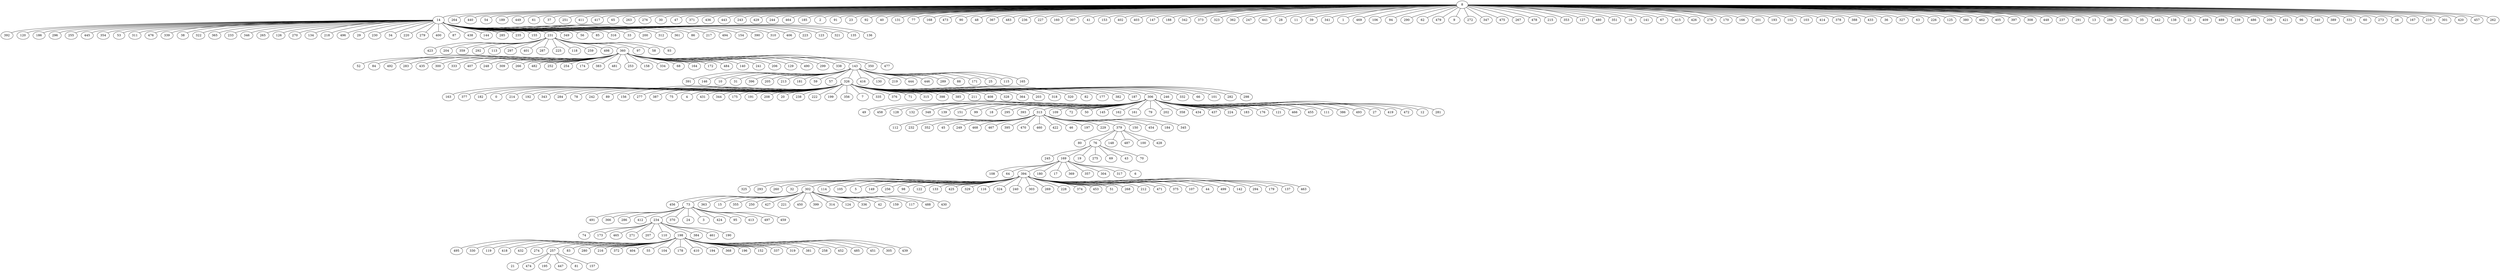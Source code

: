 graph G {
"456";
"392";
"14";
"391";
"163";
"377";
"182";
"120";
"264";
"74";
"245";
"49";
"440";
"73";
"54";
"52";
"173";
"84";
"112";
"189";
"108";
"186";
"0";
"232";
"296";
"449";
"492";
"495";
"458";
"255";
"80";
"283";
"128";
"146";
"214";
"325";
"423";
"61";
"445";
"132";
"348";
"37";
"139";
"10";
"491";
"151";
"354";
"53";
"366";
"251";
"411";
"76";
"311";
"417";
"65";
"476";
"339";
"435";
"263";
"300";
"38";
"192";
"363";
"99";
"276";
"30";
"31";
"47";
"333";
"18";
"286";
"204";
"169";
"396";
"293";
"260";
"359";
"330";
"322";
"15";
"292";
"365";
"355";
"465";
"32";
"371";
"436";
"407";
"443";
"233";
"243";
"429";
"244";
"119";
"418";
"464";
"343";
"302";
"114";
"346";
"148";
"412";
"185";
"248";
"2";
"205";
"295";
"113";
"91";
"234";
"23";
"393";
"105";
"284";
"265";
"370";
"309";
"5";
"92";
"149";
"266";
"40";
"256";
"250";
"352";
"45";
"131";
"78";
"242";
"213";
"89";
"427";
"221";
"77";
"168";
"126";
"482";
"432";
"274";
"473";
"252";
"156";
"90";
"48";
"367";
"297";
"249";
"483";
"19";
"468";
"98";
"24";
"254";
"257";
"83";
"313";
"277";
"109";
"467";
"236";
"227";
"271";
"160";
"270";
"307";
"41";
"64";
"181";
"72";
"153";
"174";
"387";
"395";
"122";
"280";
"470";
"207";
"134";
"383";
"275";
"218";
"402";
"403";
"133";
"481";
"253";
"216";
"50";
"147";
"372";
"59";
"188";
"75";
"496";
"342";
"373";
"145";
"425";
"323";
"460";
"362";
"247";
"162";
"161";
"21";
"4";
"431";
"29";
"441";
"158";
"28";
"450";
"11";
"329";
"344";
"401";
"39";
"175";
"191";
"287";
"341";
"57";
"208";
"1";
"469";
"334";
"106";
"422";
"20";
"116";
"326";
"238";
"94";
"230";
"34";
"222";
"199";
"220";
"356";
"79";
"279";
"7";
"202";
"400";
"290";
"404";
"324";
"225";
"62";
"118";
"479";
"87";
"240";
"259";
"9";
"438";
"335";
"303";
"55";
"144";
"272";
"8";
"347";
"475";
"399";
"394";
"269";
"180";
"267";
"416";
"130";
"314";
"376";
"104";
"474";
"478";
"219";
"215";
"3";
"285";
"110";
"358";
"228";
"374";
"353";
"235";
"124";
"453";
"178";
"46";
"195";
"127";
"71";
"434";
"480";
"498";
"351";
"155";
"16";
"51";
"447";
"444";
"315";
"360";
"68";
"410";
"424";
"398";
"141";
"97";
"17";
"268";
"67";
"385";
"231";
"197";
"211";
"212";
"437";
"81";
"349";
"415";
"194";
"426";
"164";
"56";
"278";
"224";
"183";
"172";
"336";
"170";
"166";
"201";
"471";
"193";
"375";
"229";
"379";
"85";
"484";
"198";
"102";
"103";
"414";
"140";
"42";
"378";
"408";
"388";
"95";
"433";
"157";
"384";
"176";
"36";
"69";
"369";
"241";
"159";
"121";
"43";
"327";
"368";
"63";
"316";
"33";
"200";
"466";
"226";
"455";
"125";
"111";
"312";
"380";
"196";
"462";
"405";
"117";
"446";
"206";
"129";
"152";
"337";
"397";
"150";
"361";
"58";
"308";
"86";
"448";
"319";
"70";
"237";
"107";
"490";
"413";
"386";
"487";
"493";
"289";
"291";
"328";
"364";
"203";
"13";
"318";
"288";
"88";
"261";
"381";
"320";
"100";
"171";
"44";
"35";
"82";
"454";
"442";
"138";
"299";
"22";
"461";
"409";
"489";
"217";
"184";
"494";
"258";
"239";
"452";
"357";
"345";
"177";
"428";
"486";
"209";
"485";
"304";
"421";
"154";
"338";
"96";
"340";
"390";
"317";
"382";
"389";
"499";
"331";
"310";
"142";
"6";
"25";
"60";
"143";
"406";
"451";
"187";
"93";
"273";
"223";
"26";
"123";
"294";
"115";
"167";
"210";
"306";
"165";
"497";
"27";
"301";
"246";
"332";
"419";
"179";
"66";
"137";
"350";
"305";
"472";
"101";
"321";
"459";
"477";
"190";
"420";
"488";
"439";
"12";
"463";
"457";
"282";
"135";
"430";
"298";
"136";
"281";
"262";
    "8" -- "23";
    "8" -- "327";
    "198" -- "216";
    "326" -- "175";
    "73" -- "3";
    "14" -- "217";
    "234" -- "384";
    "8" -- "480";
    "231" -- "359";
    "306" -- "145";
    "198" -- "319";
    "8" -- "353";
    "257" -- "474";
    "8" -- "166";
    "394" -- "294";
    "169" -- "180";
    "8" -- "247";
    "169" -- "369";
    "143" -- "219";
    "360" -- "477";
    "326" -- "20";
    "8" -- "464";
    "14" -- "223";
    "14" -- "321";
    "313" -- "467";
    "360" -- "350";
    "326" -- "318";
    "326" -- "187";
    "8" -- "237";
    "326" -- "222";
    "8" -- "475";
    "143" -- "130";
    "198" -- "495";
    "313" -- "454";
    "231" -- "401";
    "302" -- "117";
    "8" -- "236";
    "394" -- "256";
    "326" -- "387";
    "306" -- "348";
    "394" -- "303";
    "360" -- "252";
    "8" -- "448";
    "326" -- "238";
    "8" -- "411";
    "313" -- "229";
    "76" -- "43";
    "313" -- "46";
    "8" -- "9";
    "379" -- "76";
    "8" -- "441";
    "143" -- "446";
    "306" -- "109";
    "231" -- "204";
    "143" -- "205";
    "14" -- "349";
    "14" -- "126";
    "231" -- "93";
    "8" -- "478";
    "14" -- "322";
    "14" -- "285";
    "306" -- "50";
    "198" -- "418";
    "8" -- "442";
    "73" -- "95";
    "257" -- "195";
    "8" -- "26";
    "8" -- "263";
    "306" -- "458";
    "8" -- "193";
    "169" -- "304";
    "302" -- "336";
    "14" -- "233";
    "8" -- "35";
    "394" -- "260";
    "394" -- "499";
    "73" -- "286";
    "8" -- "40";
    "302" -- "355";
    "313" -- "45";
    "14" -- "346";
    "394" -- "269";
    "394" -- "149";
    "360" -- "172";
    "306" -- "224";
    "360" -- "300";
    "14" -- "231";
    "394" -- "293";
    "198" -- "452";
    "14" -- "123";
    "257" -- "447";
    "360" -- "253";
    "234" -- "271";
    "326" -- "398";
    "14" -- "120";
    "360" -- "383";
    "73" -- "366";
    "198" -- "381";
    "8" -- "308";
    "198" -- "119";
    "14" -- "265";
    "306" -- "132";
    "326" -- "242";
    "360" -- "309";
    "143" -- "115";
    "14" -- "29";
    "198" -- "368";
    "326" -- "78";
    "326" -- "66";
    "8" -- "397";
    "394" -- "98";
    "306" -- "79";
    "360" -- "484";
    "326" -- "101";
    "143" -- "88";
    "8" -- "402";
    "198" -- "196";
    "198" -- "337";
    "302" -- "456";
    "8" -- "61";
    "8" -- "62";
    "8" -- "341";
    "302" -- "314";
    "360" -- "338";
    "326" -- "75";
    "302" -- "250";
    "14" -- "56";
    "313" -- "112";
    "8" -- "415";
    "326" -- "163";
    "8" -- "131";
    "8" -- "41";
    "231" -- "118";
    "326" -- "199";
    "231" -- "498";
    "8" -- "367";
    "14" -- "134";
    "169" -- "317";
    "198" -- "372";
    "302" -- "15";
    "76" -- "169";
    "8" -- "138";
    "360" -- "84";
    "379" -- "80";
    "8" -- "11";
    "394" -- "453";
    "306" -- "162";
    "326" -- "328";
    "143" -- "289";
    "360" -- "299";
    "257" -- "21";
    "143" -- "165";
    "302" -- "399";
    "302" -- "488";
    "231" -- "287";
    "143" -- "444";
    "306" -- "493";
    "360" -- "283";
    "14" -- "445";
    "8" -- "462";
    "8" -- "323";
    "394" -- "137";
    "198" -- "305";
    "143" -- "57";
    "14" -- "230";
    "14" -- "34";
    "394" -- "5";
    "379" -- "100";
    "8" -- "403";
    "14" -- "438";
    "8" -- "426";
    "306" -- "202";
    "394" -- "107";
    "8" -- "251";
    "326" -- "177";
    "360" -- "174";
    "8" -- "37";
    "394" -- "329";
    "313" -- "470";
    "360" -- "481";
    "231" -- "225";
    "198" -- "104";
    "231" -- "292";
    "8" -- "125";
    "394" -- "114";
    "8" -- "103";
    "8" -- "414";
    "14" -- "392";
    "326" -- "277";
    "8" -- "160";
    "14" -- "476";
    "8" -- "347";
    "234" -- "110";
    "73" -- "370";
    "306" -- "121";
    "8" -- "479";
    "306" -- "18";
    "302" -- "159";
    "73" -- "413";
    "8" -- "2";
    "8" -- "421";
    "360" -- "334";
    "8" -- "473";
    "8" -- "127";
    "8" -- "380";
    "234" -- "173";
    "8" -- "486";
    "306" -- "176";
    "360" -- "68";
    "8" -- "28";
    "302" -- "124";
    "8" -- "405";
    "379" -- "487";
    "306" -- "437";
    "360" -- "140";
    "8" -- "239";
    "8" -- "92";
    "326" -- "315";
    "198" -- "432";
    "313" -- "197";
    "73" -- "424";
    "8" -- "331";
    "306" -- "281";
    "394" -- "133";
    "8" -- "291";
    "198" -- "152";
    "306" -- "128";
    "360" -- "241";
    "306" -- "455";
    "198" -- "330";
    "8" -- "201";
    "14" -- "311";
    "306" -- "111";
    "198" -- "485";
    "394" -- "44";
    "8" -- "94";
    "8" -- "342";
    "14" -- "87";
    "8" -- "39";
    "8" -- "91";
    "8" -- "457";
    "394" -- "374";
    "360" -- "490";
    "306" -- "358";
    "234" -- "461";
    "302" -- "427";
    "198" -- "451";
    "143" -- "171";
    "8" -- "227";
    "8" -- "443";
    "8" -- "409";
    "8" -- "489";
    "8" -- "243";
    "8" -- "362";
    "302" -- "73";
    "326" -- "376";
    "326" -- "156";
    "394" -- "324";
    "198" -- "258";
    "8" -- "417";
    "8" -- "54";
    "143" -- "396";
    "143" -- "59";
    "8" -- "106";
    "360" -- "266";
    "14" -- "312";
    "14" -- "339";
    "8" -- "189";
    "326" -- "385";
    "198" -- "439";
    "360" -- "435";
    "313" -- "184";
    "143" -- "31";
    "326" -- "377";
    "326" -- "182";
    "198" -- "55";
    "326" -- "298";
    "8" -- "420";
    "143" -- "181";
    "394" -- "228";
    "14" -- "296";
    "394" -- "325";
    "306" -- "12";
    "313" -- "468";
    "8" -- "63";
    "76" -- "275";
    "394" -- "425";
    "8" -- "167";
    "8" -- "210";
    "326" -- "382";
    "326" -- "203";
    "394" -- "179";
    "8" -- "433";
    "8" -- "170";
    "313" -- "422";
    "198" -- "274";
    "231" -- "97";
    "394" -- "268";
    "326" -- "208";
    "302" -- "363";
    "143" -- "391";
    "326" -- "214";
    "326" -- "356";
    "234" -- "198";
    "360" -- "164";
    "306" -- "139";
    "306" -- "386";
    "257" -- "157";
    "8" -- "47";
    "394" -- "463";
    "14" -- "200";
    "306" -- "27";
    "231" -- "423";
    "8" -- "141";
    "8" -- "288";
    "14" -- "496";
    "8" -- "60";
    "143" -- "25";
    "360" -- "248";
    "14" -- "135";
    "73" -- "24";
    "234" -- "190";
    "198" -- "280";
    "14" -- "85";
    "234" -- "207";
    "14" -- "270";
    "379" -- "428";
    "360" -- "333";
    "306" -- "393";
    "394" -- "240";
    "313" -- "395";
    "8" -- "290";
    "326" -- "71";
    "313" -- "345";
    "306" -- "161";
    "306" -- "99";
    "8" -- "188";
    "360" -- "158";
    "8" -- "67";
    "8" -- "449";
    "14" -- "255";
    "143" -- "416";
    "326" -- "408";
    "73" -- "412";
    "360" -- "482";
    "8" -- "16";
    "8" -- "340";
    "394" -- "32";
    "394" -- "142";
    "8" -- "77";
    "313" -- "232";
    "14" -- "155";
    "8" -- "262";
    "169" -- "6";
    "14" -- "144";
    "313" -- "460";
    "302" -- "221";
    "8" -- "276";
    "326" -- "431";
    "360" -- "492";
    "360" -- "143";
    "326" -- "82";
    "198" -- "404";
    "313" -- "249";
    "394" -- "471";
    "14" -- "310";
    "169" -- "108";
    "143" -- "10";
    "326" -- "211";
    "234" -- "74";
    "306" -- "472";
    "326" -- "282";
    "326" -- "344";
    "302" -- "430";
    "8" -- "436";
    "8" -- "273";
    "326" -- "0";
    "231" -- "259";
    "8" -- "389";
    "306" -- "72";
    "73" -- "497";
    "8" -- "168";
    "14" -- "316";
    "8" -- "440";
    "8" -- "272";
    "8" -- "278";
    "14" -- "400";
    "14" -- "361";
    "360" -- "254";
    "313" -- "379";
    "8" -- "36";
    "76" -- "70";
    "313" -- "352";
    "326" -- "306";
    "14" -- "279";
    "73" -- "459";
    "8" -- "301";
    "306" -- "295";
    "8" -- "102";
    "302" -- "450";
    "326" -- "284";
    "394" -- "105";
    "8" -- "226";
    "14" -- "354";
    "198" -- "410";
    "14" -- "235";
    "76" -- "19";
    "326" -- "343";
    "8" -- "65";
    "306" -- "313";
    "14" -- "494";
    "326" -- "89";
    "14" -- "406";
    "14" -- "220";
    "326" -- "332";
    "313" -- "150";
    "169" -- "357";
    "14" -- "218";
    "326" -- "4";
    "143" -- "213";
    "14" -- "365";
    "169" -- "394";
    "8" -- "261";
    "198" -- "257";
    "76" -- "69";
    "8" -- "378";
    "73" -- "491";
    "8" -- "215";
    "326" -- "364";
    "8" -- "30";
    "231" -- "360";
    "76" -- "245";
    "306" -- "183";
    "360" -- "129";
    "8" -- "267";
    "394" -- "302";
    "234" -- "465";
    "394" -- "51";
    "8" -- "22";
    "8" -- "264";
    "306" -- "466";
    "8" -- "373";
    "14" -- "38";
    "257" -- "81";
    "198" -- "178";
    "8" -- "351";
    "379" -- "148";
    "360" -- "407";
    "326" -- "192";
    "8" -- "1";
    "8" -- "469";
    "8" -- "307";
    "306" -- "419";
    "394" -- "122";
    "169" -- "64";
    "326" -- "246";
    "302" -- "42";
    "73" -- "234";
    "326" -- "7";
    "306" -- "434";
    "8" -- "153";
    "198" -- "194";
    "14" -- "136";
    "8" -- "429";
    "306" -- "151";
    "169" -- "17";
    "14" -- "33";
    "231" -- "58";
    "326" -- "335";
    "8" -- "209";
    "8" -- "388";
    "8" -- "244";
    "14" -- "154";
    "360" -- "52";
    "231" -- "297";
    "8" -- "147";
    "8" -- "483";
    "8" -- "14";
    "8" -- "90";
    "394" -- "116";
    "8" -- "371";
    "14" -- "186";
    "231" -- "113";
    "8" -- "48";
    "14" -- "53";
    "326" -- "320";
    "14" -- "86";
    "326" -- "191";
    "143" -- "146";
    "143" -- "326";
    "306" -- "49";
    "394" -- "375";
    "198" -- "83";
    "14" -- "390";
    "394" -- "212";
    "8" -- "13";
    "8" -- "185";
    "8" -- "96";
    "360" -- "206";
}
